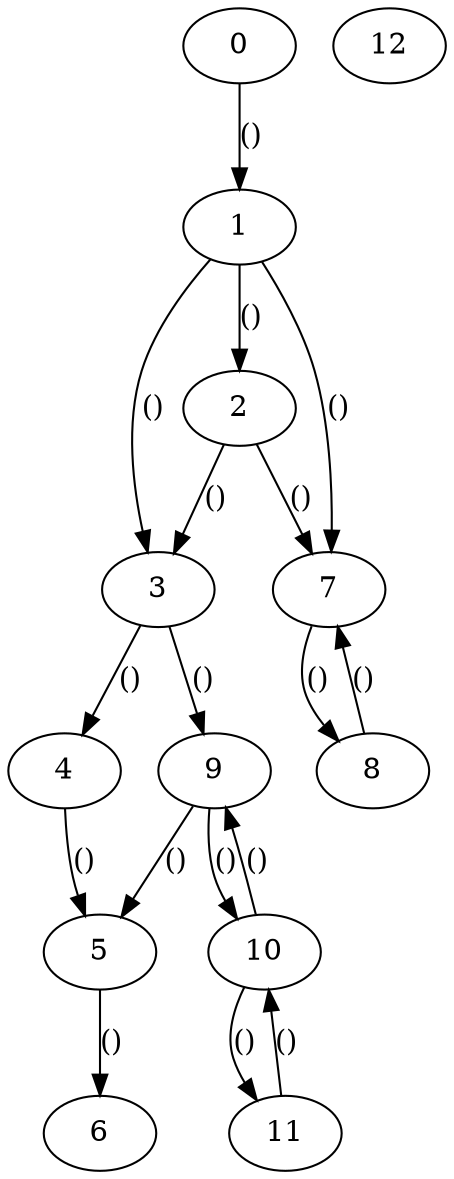 
digraph G {
u0[label="0"];
u1[label="1"];
u2[label="2"];
u3[label="3"];
u4[label="4"];
u5[label="5"];
u6[label="6"];
u7[label="7"];
u8[label="8"];
u9[label="9"];
u10[label="10"];
u11[label="11"];
u12[label="12"];
u0 -> u1[label="()"];
u1 -> u2[label="()"];
u2 -> u3[label="()"];
u3 -> u4[label="()"];
u4 -> u5[label="()"];
u5 -> u6[label="()"];

u1 -> u7[label="()"];
u2 -> u7[label="()"];
u7 -> u8[label="()"];
u8 -> u7[label="()"];

u1 -> u3[label="()"];

u3 -> u9[label="()"];
u9 -> u5[label="()"];
u9 -> u10[label="()"];
u10 -> u9[label="()"];
u10 -> u11[label="()"];
u11 -> u10[label="()"];

}
